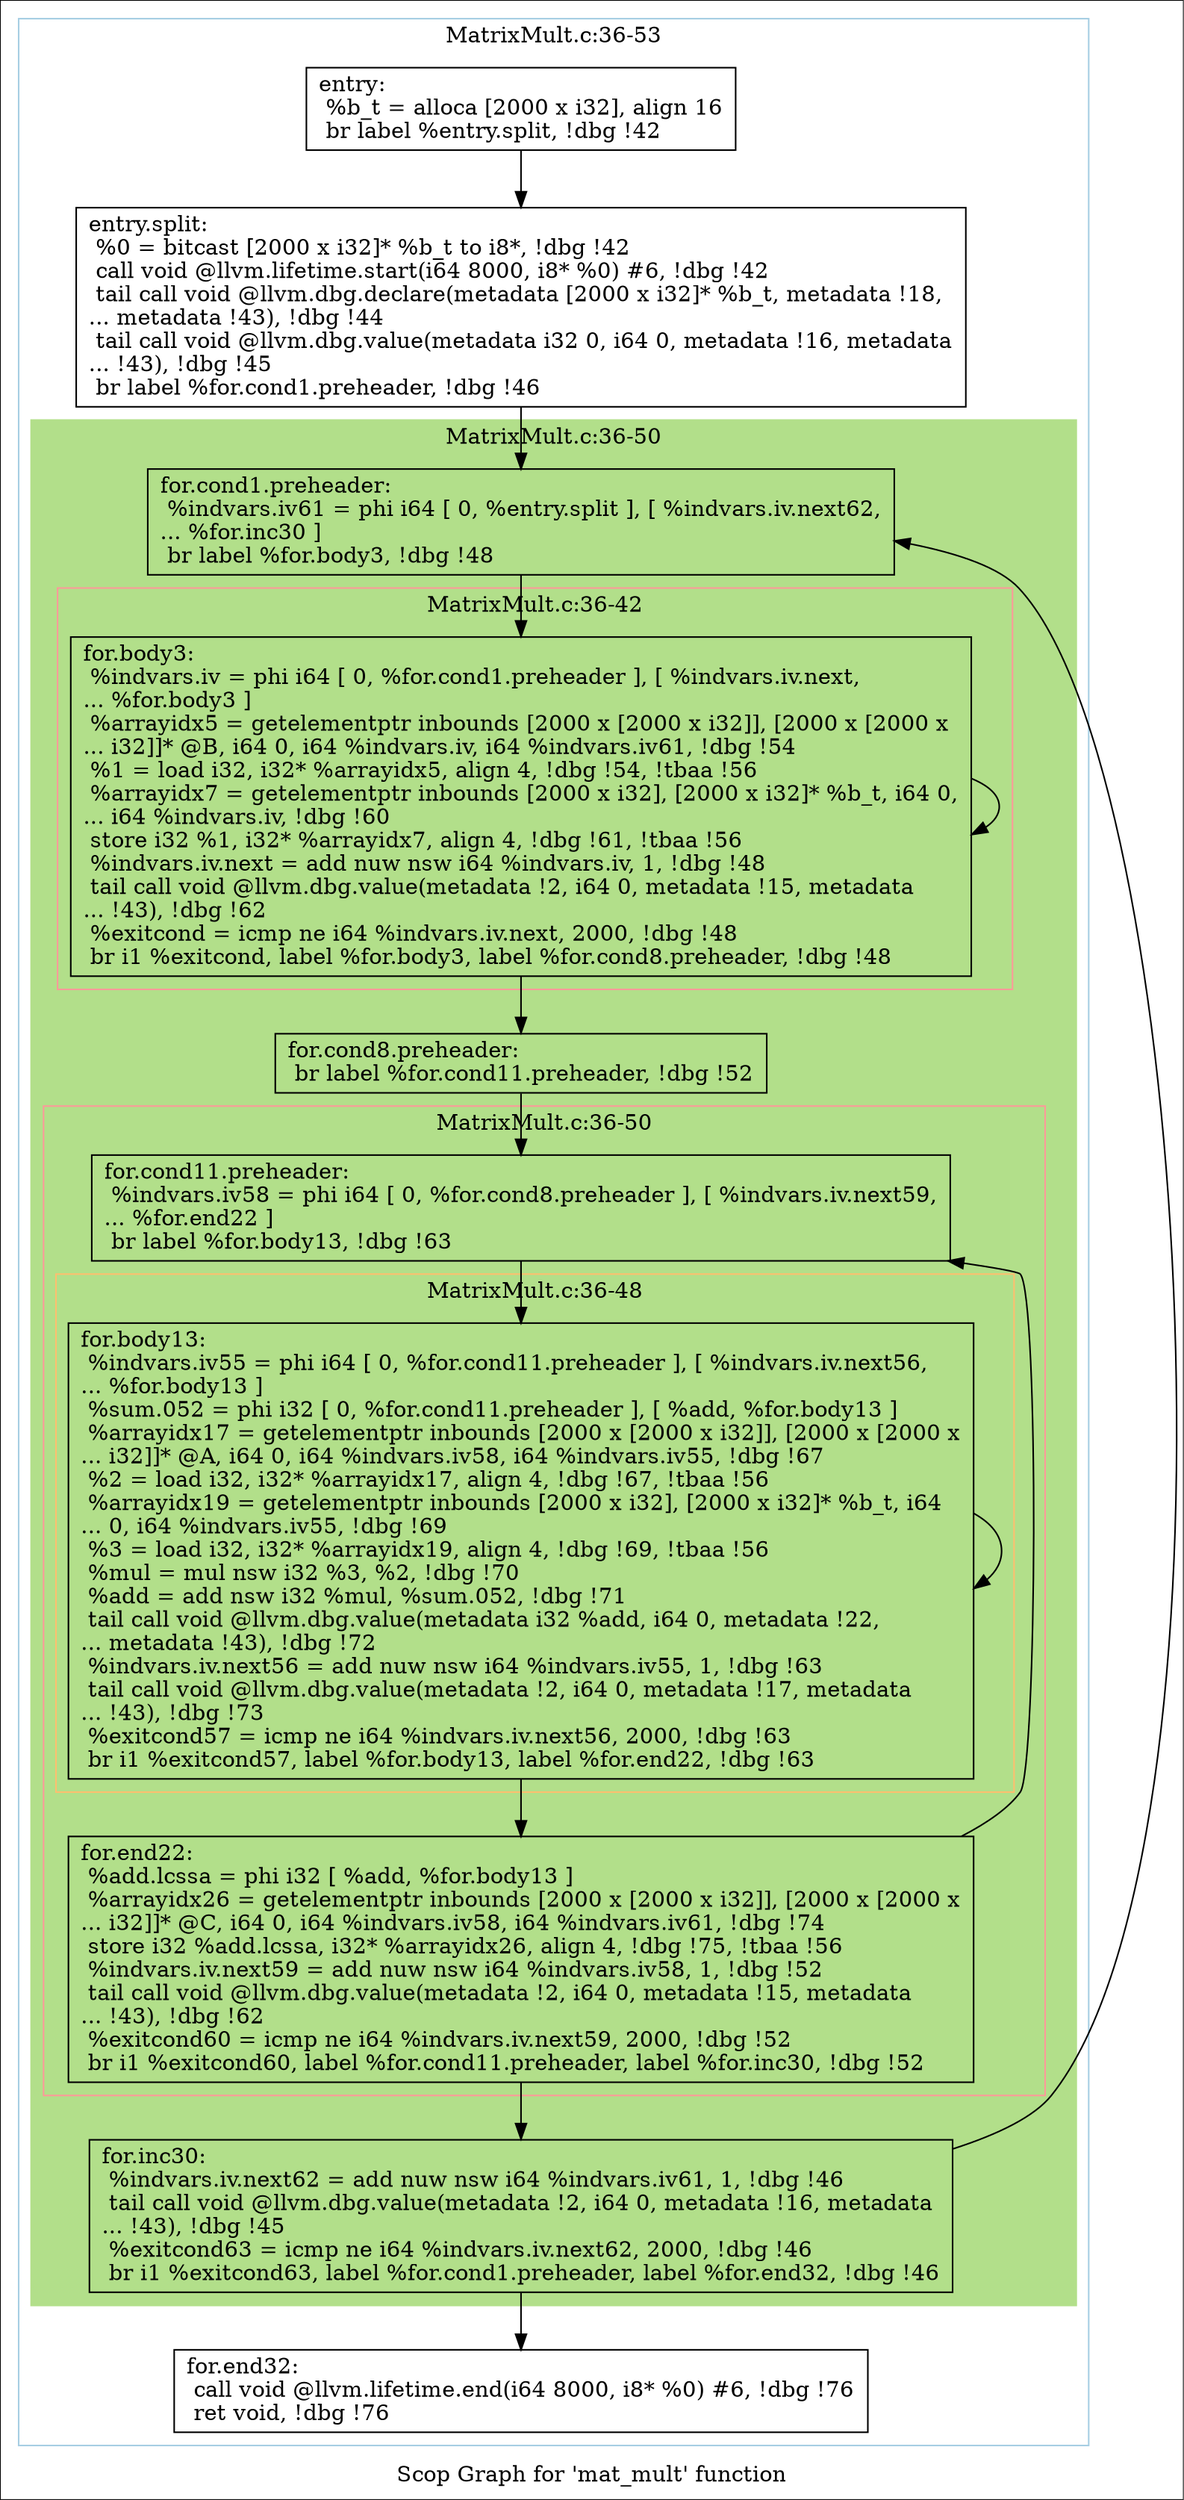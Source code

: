 digraph "Scop Graph for 'mat_mult' function" {
	label="Scop Graph for 'mat_mult' function";

	Node0x9057460 [shape=record,label="{entry:\l  %b_t = alloca [2000 x i32], align 16\l  br label %entry.split, !dbg !42\l}"];
	Node0x9057460 -> Node0x90da510;
	Node0x90da510 [shape=record,label="{entry.split:                                      \l  %0 = bitcast [2000 x i32]* %b_t to i8*, !dbg !42\l  call void @llvm.lifetime.start(i64 8000, i8* %0) #6, !dbg !42\l  tail call void @llvm.dbg.declare(metadata [2000 x i32]* %b_t, metadata !18,\l... metadata !43), !dbg !44\l  tail call void @llvm.dbg.value(metadata i32 0, i64 0, metadata !16, metadata\l... !43), !dbg !45\l  br label %for.cond1.preheader, !dbg !46\l}"];
	Node0x90da510 -> Node0x9054a20;
	Node0x9054a20 [shape=record,label="{for.cond1.preheader:                              \l  %indvars.iv61 = phi i64 [ 0, %entry.split ], [ %indvars.iv.next62,\l... %for.inc30 ]\l  br label %for.body3, !dbg !48\l}"];
	Node0x9054a20 -> Node0x9046390;
	Node0x9046390 [shape=record,label="{for.body3:                                        \l  %indvars.iv = phi i64 [ 0, %for.cond1.preheader ], [ %indvars.iv.next,\l... %for.body3 ]\l  %arrayidx5 = getelementptr inbounds [2000 x [2000 x i32]], [2000 x [2000 x\l... i32]]* @B, i64 0, i64 %indvars.iv, i64 %indvars.iv61, !dbg !54\l  %1 = load i32, i32* %arrayidx5, align 4, !dbg !54, !tbaa !56\l  %arrayidx7 = getelementptr inbounds [2000 x i32], [2000 x i32]* %b_t, i64 0,\l... i64 %indvars.iv, !dbg !60\l  store i32 %1, i32* %arrayidx7, align 4, !dbg !61, !tbaa !56\l  %indvars.iv.next = add nuw nsw i64 %indvars.iv, 1, !dbg !48\l  tail call void @llvm.dbg.value(metadata !2, i64 0, metadata !15, metadata\l... !43), !dbg !62\l  %exitcond = icmp ne i64 %indvars.iv.next, 2000, !dbg !48\l  br i1 %exitcond, label %for.body3, label %for.cond8.preheader, !dbg !48\l}"];
	Node0x9046390 -> Node0x9046390[constraint=false];
	Node0x9046390 -> Node0x9132d20;
	Node0x9132d20 [shape=record,label="{for.cond8.preheader:                              \l  br label %for.cond11.preheader, !dbg !52\l}"];
	Node0x9132d20 -> Node0x912da00;
	Node0x912da00 [shape=record,label="{for.cond11.preheader:                             \l  %indvars.iv58 = phi i64 [ 0, %for.cond8.preheader ], [ %indvars.iv.next59,\l... %for.end22 ]\l  br label %for.body13, !dbg !63\l}"];
	Node0x912da00 -> Node0x9132cb0;
	Node0x9132cb0 [shape=record,label="{for.body13:                                       \l  %indvars.iv55 = phi i64 [ 0, %for.cond11.preheader ], [ %indvars.iv.next56,\l... %for.body13 ]\l  %sum.052 = phi i32 [ 0, %for.cond11.preheader ], [ %add, %for.body13 ]\l  %arrayidx17 = getelementptr inbounds [2000 x [2000 x i32]], [2000 x [2000 x\l... i32]]* @A, i64 0, i64 %indvars.iv58, i64 %indvars.iv55, !dbg !67\l  %2 = load i32, i32* %arrayidx17, align 4, !dbg !67, !tbaa !56\l  %arrayidx19 = getelementptr inbounds [2000 x i32], [2000 x i32]* %b_t, i64\l... 0, i64 %indvars.iv55, !dbg !69\l  %3 = load i32, i32* %arrayidx19, align 4, !dbg !69, !tbaa !56\l  %mul = mul nsw i32 %3, %2, !dbg !70\l  %add = add nsw i32 %mul, %sum.052, !dbg !71\l  tail call void @llvm.dbg.value(metadata i32 %add, i64 0, metadata !22,\l... metadata !43), !dbg !72\l  %indvars.iv.next56 = add nuw nsw i64 %indvars.iv55, 1, !dbg !63\l  tail call void @llvm.dbg.value(metadata !2, i64 0, metadata !17, metadata\l... !43), !dbg !73\l  %exitcond57 = icmp ne i64 %indvars.iv.next56, 2000, !dbg !63\l  br i1 %exitcond57, label %for.body13, label %for.end22, !dbg !63\l}"];
	Node0x9132cb0 -> Node0x9132cb0[constraint=false];
	Node0x9132cb0 -> Node0x912e940;
	Node0x912e940 [shape=record,label="{for.end22:                                        \l  %add.lcssa = phi i32 [ %add, %for.body13 ]\l  %arrayidx26 = getelementptr inbounds [2000 x [2000 x i32]], [2000 x [2000 x\l... i32]]* @C, i64 0, i64 %indvars.iv58, i64 %indvars.iv61, !dbg !74\l  store i32 %add.lcssa, i32* %arrayidx26, align 4, !dbg !75, !tbaa !56\l  %indvars.iv.next59 = add nuw nsw i64 %indvars.iv58, 1, !dbg !52\l  tail call void @llvm.dbg.value(metadata !2, i64 0, metadata !15, metadata\l... !43), !dbg !62\l  %exitcond60 = icmp ne i64 %indvars.iv.next59, 2000, !dbg !52\l  br i1 %exitcond60, label %for.cond11.preheader, label %for.inc30, !dbg !52\l}"];
	Node0x912e940 -> Node0x912da00[constraint=false];
	Node0x912e940 -> Node0x905a3a0;
	Node0x905a3a0 [shape=record,label="{for.inc30:                                        \l  %indvars.iv.next62 = add nuw nsw i64 %indvars.iv61, 1, !dbg !46\l  tail call void @llvm.dbg.value(metadata !2, i64 0, metadata !16, metadata\l... !43), !dbg !45\l  %exitcond63 = icmp ne i64 %indvars.iv.next62, 2000, !dbg !46\l  br i1 %exitcond63, label %for.cond1.preheader, label %for.end32, !dbg !46\l}"];
	Node0x905a3a0 -> Node0x9054a20[constraint=false];
	Node0x905a3a0 -> Node0x9058a90;
	Node0x9058a90 [shape=record,label="{for.end32:                                        \l  call void @llvm.lifetime.end(i64 8000, i8* %0) #6, !dbg !76\l  ret void, !dbg !76\l}"];
	colorscheme = "paired12"
        subgraph cluster_0x90588e0 {
          label = "MatrixMult.c:36-53
";
          style = solid;
          color = 1
          subgraph cluster_0x905e400 {
            label = "MatrixMult.c:36-50
";
            style = filled;
            color = 3            subgraph cluster_0x90512d0 {
              label = "MatrixMult.c:36-42
";
              style = solid;
              color = 5
              Node0x9046390;
            }
            subgraph cluster_0x905e060 {
              label = "MatrixMult.c:36-50
";
              style = solid;
              color = 5
              subgraph cluster_0x9059c40 {
                label = "MatrixMult.c:36-48
";
                style = solid;
                color = 7
                Node0x9132cb0;
              }
              Node0x912da00;
              Node0x912e940;
            }
            Node0x9054a20;
            Node0x9132d20;
            Node0x905a3a0;
          }
          Node0x9057460;
          Node0x90da510;
          Node0x9058a90;
        }
}
